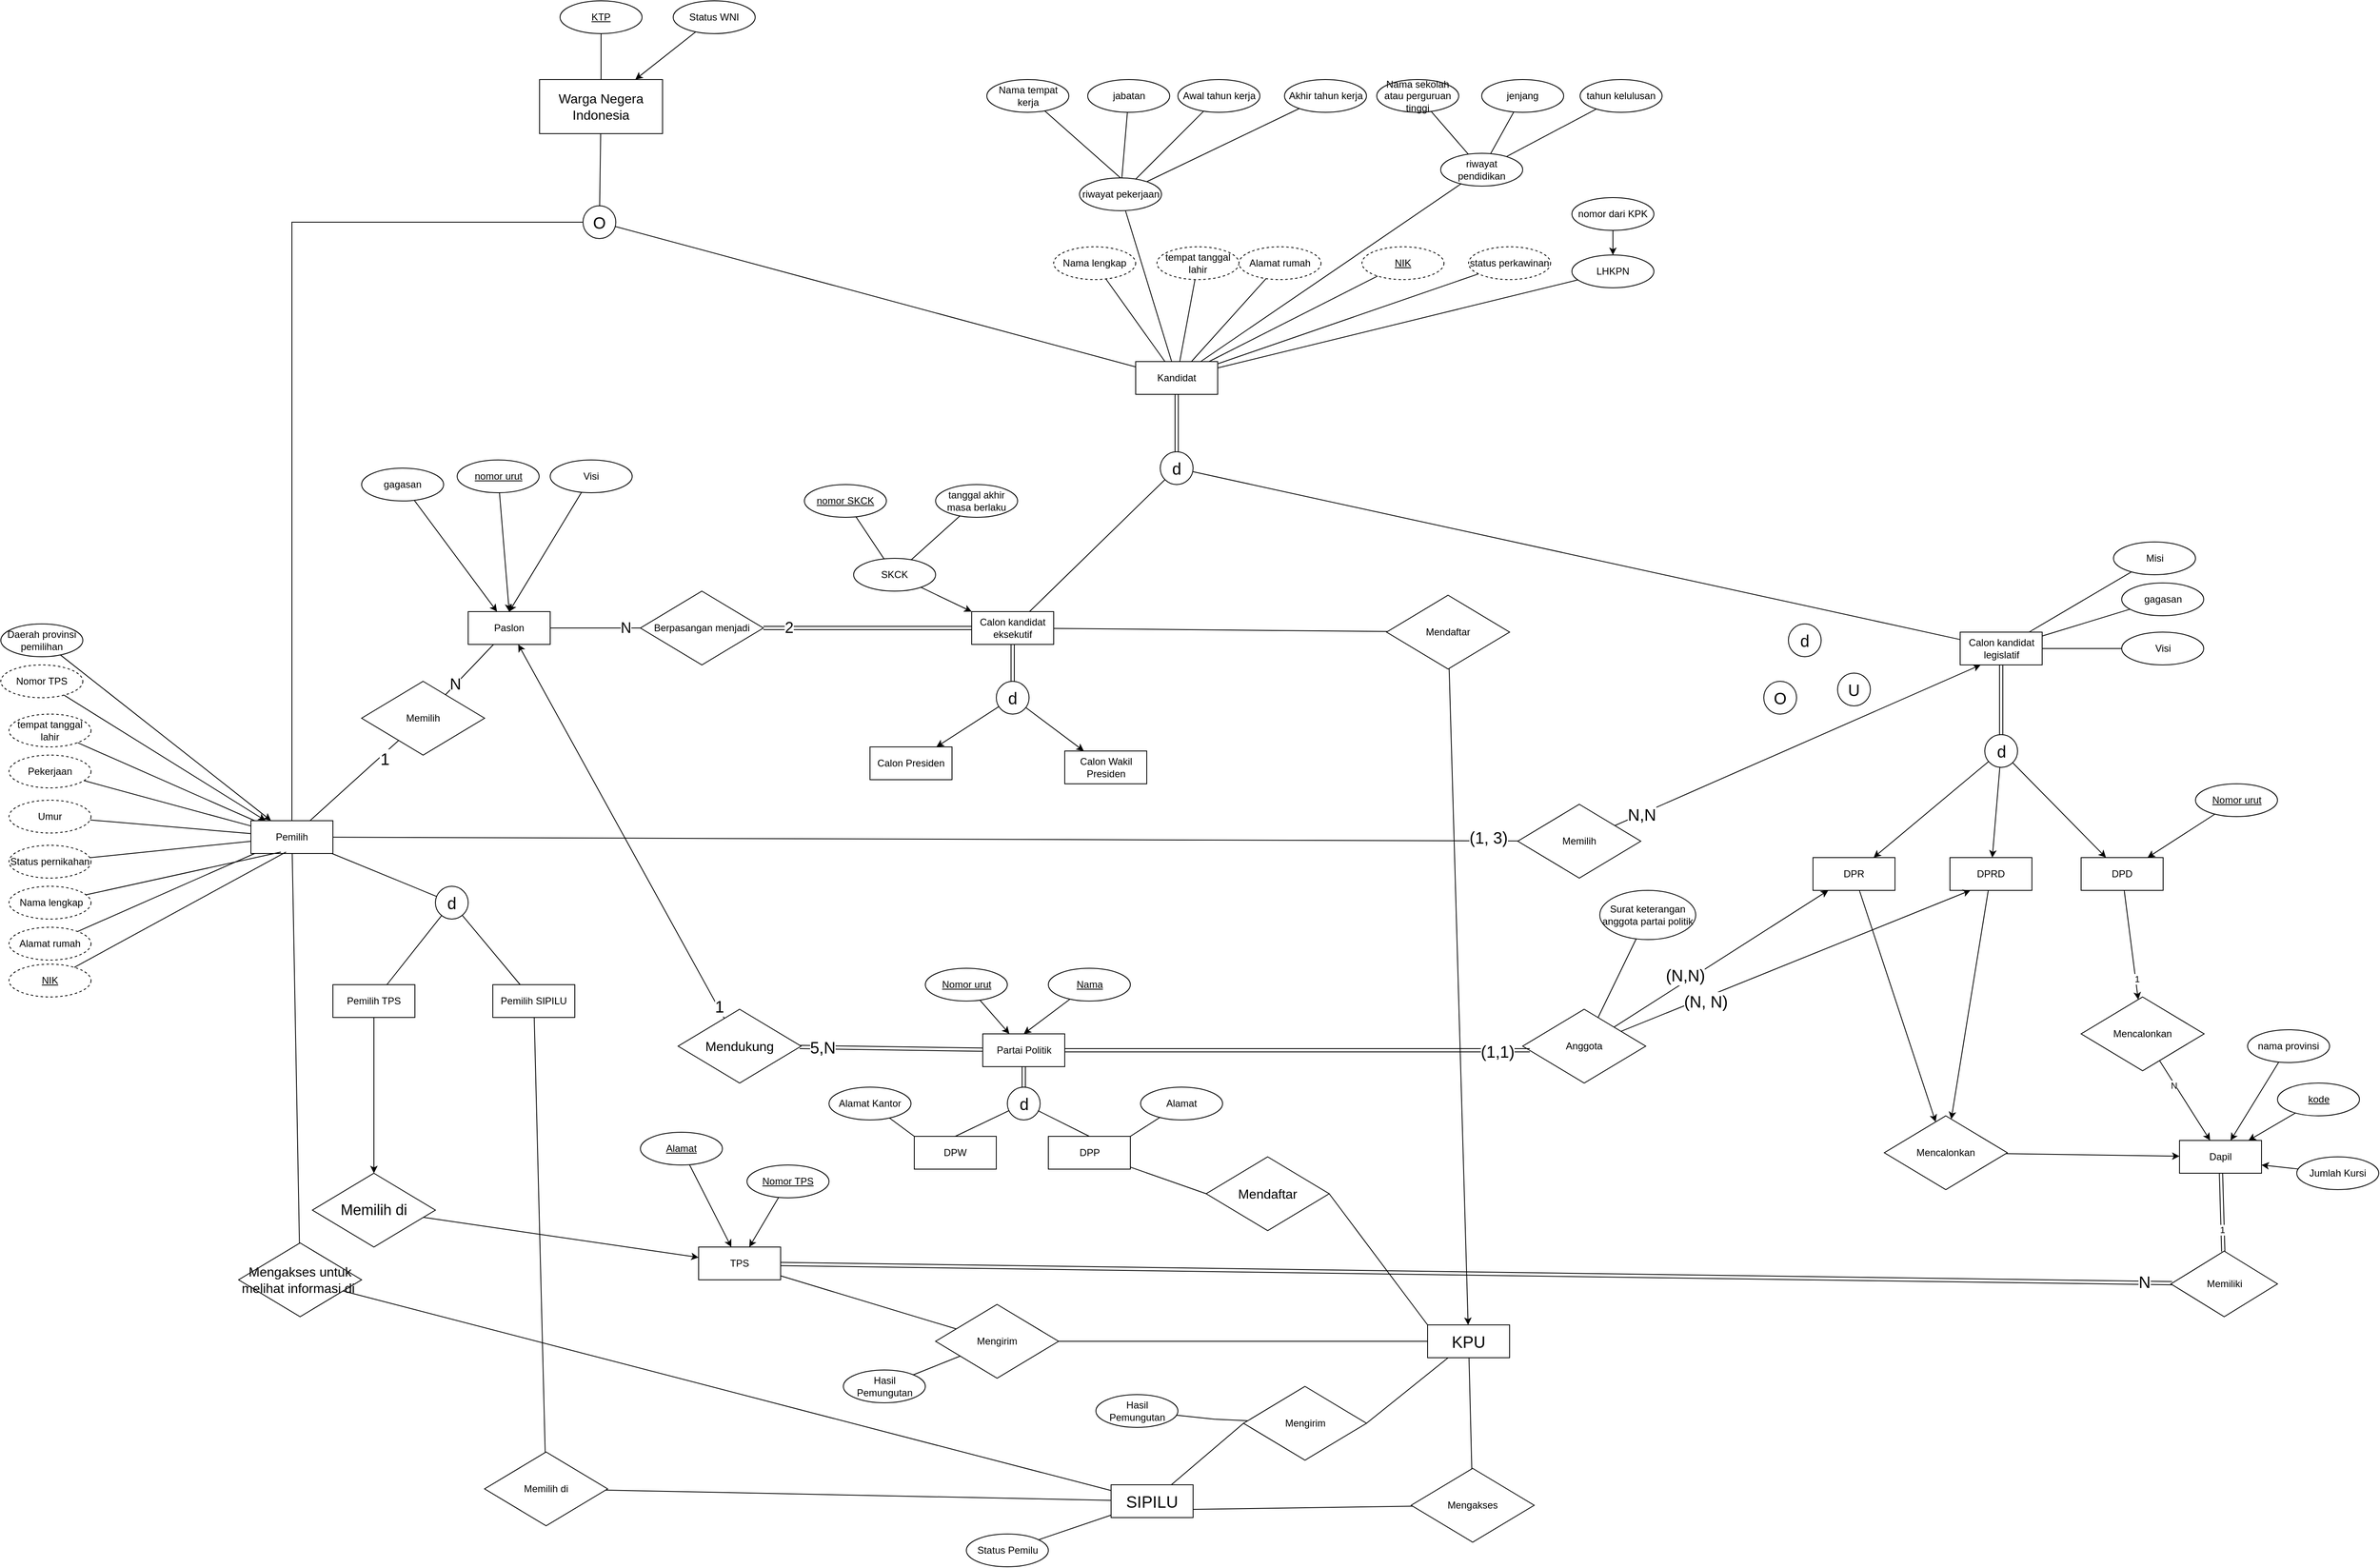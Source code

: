 <mxfile version="23.1.7" type="github">
  <diagram name="Page-1" id="nqy8MYTfZK-IS5IxkyHg">
    <mxGraphModel dx="2419" dy="1546" grid="1" gridSize="10" guides="1" tooltips="1" connect="1" arrows="1" fold="1" page="1" pageScale="1" pageWidth="827" pageHeight="1169" math="0" shadow="0">
      <root>
        <mxCell id="0" />
        <mxCell id="1" parent="0" />
        <mxCell id="InDd5PstnEUt9IAhVS5L-104" style="edgeStyle=none;rounded=0;orthogonalLoop=1;jettySize=auto;html=1;" parent="1" source="Rp_q8d3P8gBAkOt-X-FX-1" target="InDd5PstnEUt9IAhVS5L-103" edge="1">
          <mxGeometry relative="1" as="geometry" />
        </mxCell>
        <mxCell id="Rp_q8d3P8gBAkOt-X-FX-1" value="DPR" style="whiteSpace=wrap;html=1;align=center;" parent="1" vertex="1">
          <mxGeometry x="1140" y="285" width="100" height="40" as="geometry" />
        </mxCell>
        <mxCell id="InDd5PstnEUt9IAhVS5L-105" style="edgeStyle=none;rounded=0;orthogonalLoop=1;jettySize=auto;html=1;" parent="1" source="Rp_q8d3P8gBAkOt-X-FX-2" target="InDd5PstnEUt9IAhVS5L-103" edge="1">
          <mxGeometry relative="1" as="geometry" />
        </mxCell>
        <mxCell id="Rp_q8d3P8gBAkOt-X-FX-2" value="DPRD" style="whiteSpace=wrap;html=1;align=center;" parent="1" vertex="1">
          <mxGeometry x="1307" y="285" width="100" height="40" as="geometry" />
        </mxCell>
        <mxCell id="InDd5PstnEUt9IAhVS5L-102" style="edgeStyle=none;rounded=0;orthogonalLoop=1;jettySize=auto;html=1;" parent="1" source="Rp_q8d3P8gBAkOt-X-FX-3" target="InDd5PstnEUt9IAhVS5L-88" edge="1">
          <mxGeometry relative="1" as="geometry" />
        </mxCell>
        <mxCell id="InDd5PstnEUt9IAhVS5L-107" value="1" style="edgeLabel;html=1;align=center;verticalAlign=middle;resizable=0;points=[];" parent="InDd5PstnEUt9IAhVS5L-102" vertex="1" connectable="0">
          <mxGeometry x="0.626" y="1" relative="1" as="geometry">
            <mxPoint as="offset" />
          </mxGeometry>
        </mxCell>
        <mxCell id="Rp_q8d3P8gBAkOt-X-FX-3" value="DPD" style="whiteSpace=wrap;html=1;align=center;" parent="1" vertex="1">
          <mxGeometry x="1467" y="285" width="100" height="40" as="geometry" />
        </mxCell>
        <mxCell id="Rp_q8d3P8gBAkOt-X-FX-4" value="Calon Presiden" style="whiteSpace=wrap;html=1;align=center;" parent="1" vertex="1">
          <mxGeometry x="-10" y="150" width="100" height="40" as="geometry" />
        </mxCell>
        <mxCell id="Rp_q8d3P8gBAkOt-X-FX-5" value="Calon Wakil Presiden" style="whiteSpace=wrap;html=1;align=center;" parent="1" vertex="1">
          <mxGeometry x="227.5" y="155" width="100" height="40" as="geometry" />
        </mxCell>
        <mxCell id="InDd5PstnEUt9IAhVS5L-50" style="rounded=0;orthogonalLoop=1;jettySize=auto;html=1;shape=link;" parent="1" source="06MVGboHxHlyO1YCg4qo-1" target="InDd5PstnEUt9IAhVS5L-49" edge="1">
          <mxGeometry relative="1" as="geometry" />
        </mxCell>
        <mxCell id="InDd5PstnEUt9IAhVS5L-114" style="edgeStyle=none;rounded=0;orthogonalLoop=1;jettySize=auto;html=1;endArrow=none;endFill=0;" parent="1" source="06MVGboHxHlyO1YCg4qo-1" target="InDd5PstnEUt9IAhVS5L-112" edge="1">
          <mxGeometry relative="1" as="geometry" />
        </mxCell>
        <mxCell id="06MVGboHxHlyO1YCg4qo-1" value="Calon kandidat eksekutif" style="whiteSpace=wrap;html=1;align=center;" parent="1" vertex="1">
          <mxGeometry x="114" y="-15" width="100" height="40" as="geometry" />
        </mxCell>
        <mxCell id="InDd5PstnEUt9IAhVS5L-54" style="edgeStyle=orthogonalEdgeStyle;rounded=0;orthogonalLoop=1;jettySize=auto;html=1;shape=link;" parent="1" source="06MVGboHxHlyO1YCg4qo-2" target="InDd5PstnEUt9IAhVS5L-53" edge="1">
          <mxGeometry relative="1" as="geometry" />
        </mxCell>
        <mxCell id="06MVGboHxHlyO1YCg4qo-2" value="Calon kandidat legislatif" style="whiteSpace=wrap;html=1;align=center;" parent="1" vertex="1">
          <mxGeometry x="1319.5" y="10" width="100" height="40" as="geometry" />
        </mxCell>
        <mxCell id="1rXdToiTDQNisKuDXQ6l-51" value="" style="edgeStyle=none;rounded=0;orthogonalLoop=1;jettySize=auto;html=1;shape=link;" parent="1" source="06MVGboHxHlyO1YCg4qo-3" target="1rXdToiTDQNisKuDXQ6l-50" edge="1">
          <mxGeometry relative="1" as="geometry" />
        </mxCell>
        <mxCell id="1rXdToiTDQNisKuDXQ6l-52" value="1" style="edgeLabel;html=1;align=center;verticalAlign=middle;resizable=0;points=[];" parent="1rXdToiTDQNisKuDXQ6l-51" vertex="1" connectable="0">
          <mxGeometry x="0.433" y="-1" relative="1" as="geometry">
            <mxPoint as="offset" />
          </mxGeometry>
        </mxCell>
        <mxCell id="06MVGboHxHlyO1YCg4qo-3" value="Dapil" style="whiteSpace=wrap;html=1;align=center;" parent="1" vertex="1">
          <mxGeometry x="1587" y="630" width="100" height="40" as="geometry" />
        </mxCell>
        <mxCell id="BZsE2rcExIWB1ziRG2Nl-21" style="edgeStyle=none;rounded=0;orthogonalLoop=1;jettySize=auto;html=1;entryX=0;entryY=0.5;entryDx=0;entryDy=0;endArrow=none;endFill=0;" edge="1" parent="1" source="06MVGboHxHlyO1YCg4qo-22" target="BZsE2rcExIWB1ziRG2Nl-20">
          <mxGeometry relative="1" as="geometry" />
        </mxCell>
        <mxCell id="06MVGboHxHlyO1YCg4qo-22" value="DPP" style="whiteSpace=wrap;html=1;align=center;" parent="1" vertex="1">
          <mxGeometry x="207.5" y="625" width="100" height="40" as="geometry" />
        </mxCell>
        <mxCell id="InDd5PstnEUt9IAhVS5L-123" style="edgeStyle=none;rounded=0;orthogonalLoop=1;jettySize=auto;html=1;endArrow=none;endFill=0;" parent="1" source="06MVGboHxHlyO1YCg4qo-28" target="InDd5PstnEUt9IAhVS5L-122" edge="1">
          <mxGeometry relative="1" as="geometry" />
        </mxCell>
        <mxCell id="BZsE2rcExIWB1ziRG2Nl-17" style="edgeStyle=none;rounded=0;orthogonalLoop=1;jettySize=auto;html=1;entryX=1;entryY=0.5;entryDx=0;entryDy=0;endArrow=none;endFill=0;" edge="1" parent="1" source="06MVGboHxHlyO1YCg4qo-28" target="BZsE2rcExIWB1ziRG2Nl-9">
          <mxGeometry relative="1" as="geometry" />
        </mxCell>
        <mxCell id="06MVGboHxHlyO1YCg4qo-28" value="&lt;font style=&quot;font-size: 20px;&quot;&gt;KPU&lt;/font&gt;" style="whiteSpace=wrap;html=1;align=center;" parent="1" vertex="1">
          <mxGeometry x="670" y="855" width="100" height="40" as="geometry" />
        </mxCell>
        <mxCell id="InDd5PstnEUt9IAhVS5L-60" style="rounded=0;orthogonalLoop=1;jettySize=auto;html=1;entryX=0;entryY=0.5;entryDx=0;entryDy=0;endArrow=none;endFill=0;" parent="1" source="06MVGboHxHlyO1YCg4qo-79" target="InDd5PstnEUt9IAhVS5L-59" edge="1">
          <mxGeometry relative="1" as="geometry" />
        </mxCell>
        <mxCell id="InDd5PstnEUt9IAhVS5L-63" value="N" style="edgeLabel;html=1;align=center;verticalAlign=middle;resizable=0;points=[];fontSize=18;" parent="InDd5PstnEUt9IAhVS5L-60" vertex="1" connectable="0">
          <mxGeometry x="0.677" relative="1" as="geometry">
            <mxPoint as="offset" />
          </mxGeometry>
        </mxCell>
        <mxCell id="06MVGboHxHlyO1YCg4qo-79" value="Paslon" style="whiteSpace=wrap;html=1;align=center;" parent="1" vertex="1">
          <mxGeometry x="-500" y="-15" width="100" height="40" as="geometry" />
        </mxCell>
        <mxCell id="06MVGboHxHlyO1YCg4qo-88" style="rounded=0;orthogonalLoop=1;jettySize=auto;html=1;entryX=0.5;entryY=0;entryDx=0;entryDy=0;" parent="1" source="06MVGboHxHlyO1YCg4qo-81" target="06MVGboHxHlyO1YCg4qo-79" edge="1">
          <mxGeometry relative="1" as="geometry" />
        </mxCell>
        <mxCell id="06MVGboHxHlyO1YCg4qo-81" value="&lt;u&gt;nomor urut&lt;/u&gt;" style="ellipse;whiteSpace=wrap;html=1;align=center;" parent="1" vertex="1">
          <mxGeometry x="-513.5" y="-200" width="100" height="40" as="geometry" />
        </mxCell>
        <mxCell id="06MVGboHxHlyO1YCg4qo-87" style="rounded=0;orthogonalLoop=1;jettySize=auto;html=1;entryX=0.5;entryY=0;entryDx=0;entryDy=0;" parent="1" source="06MVGboHxHlyO1YCg4qo-82" target="06MVGboHxHlyO1YCg4qo-79" edge="1">
          <mxGeometry relative="1" as="geometry" />
        </mxCell>
        <mxCell id="06MVGboHxHlyO1YCg4qo-82" value="Visi" style="ellipse;whiteSpace=wrap;html=1;align=center;" parent="1" vertex="1">
          <mxGeometry x="-400" y="-200" width="100" height="40" as="geometry" />
        </mxCell>
        <mxCell id="06MVGboHxHlyO1YCg4qo-89" style="rounded=0;orthogonalLoop=1;jettySize=auto;html=1;" parent="1" source="06MVGboHxHlyO1YCg4qo-83" target="06MVGboHxHlyO1YCg4qo-79" edge="1">
          <mxGeometry relative="1" as="geometry" />
        </mxCell>
        <mxCell id="06MVGboHxHlyO1YCg4qo-83" value="gagasan" style="ellipse;whiteSpace=wrap;html=1;align=center;" parent="1" vertex="1">
          <mxGeometry x="-630" y="-190" width="100" height="40" as="geometry" />
        </mxCell>
        <mxCell id="1rXdToiTDQNisKuDXQ6l-38" style="edgeStyle=none;rounded=0;orthogonalLoop=1;jettySize=auto;html=1;endArrow=none;endFill=0;" parent="1" source="06MVGboHxHlyO1YCg4qo-91" target="InDd5PstnEUt9IAhVS5L-80" edge="1">
          <mxGeometry relative="1" as="geometry" />
        </mxCell>
        <mxCell id="06MVGboHxHlyO1YCg4qo-91" value="Surat keterangan anggota partai politik" style="ellipse;whiteSpace=wrap;html=1;align=center;" parent="1" vertex="1">
          <mxGeometry x="880" y="325" width="117" height="60" as="geometry" />
        </mxCell>
        <mxCell id="06MVGboHxHlyO1YCg4qo-98" style="rounded=0;orthogonalLoop=1;jettySize=auto;html=1;endArrow=none;endFill=0;" parent="1" source="06MVGboHxHlyO1YCg4qo-97" target="06MVGboHxHlyO1YCg4qo-2" edge="1">
          <mxGeometry relative="1" as="geometry" />
        </mxCell>
        <mxCell id="06MVGboHxHlyO1YCg4qo-97" value="Visi" style="ellipse;whiteSpace=wrap;html=1;align=center;" parent="1" vertex="1">
          <mxGeometry x="1516.5" y="10" width="100" height="40" as="geometry" />
        </mxCell>
        <mxCell id="06MVGboHxHlyO1YCg4qo-102" style="rounded=0;orthogonalLoop=1;jettySize=auto;html=1;endArrow=none;endFill=0;" parent="1" source="06MVGboHxHlyO1YCg4qo-99" target="06MVGboHxHlyO1YCg4qo-2" edge="1">
          <mxGeometry relative="1" as="geometry" />
        </mxCell>
        <mxCell id="06MVGboHxHlyO1YCg4qo-99" value="Misi" style="ellipse;whiteSpace=wrap;html=1;align=center;" parent="1" vertex="1">
          <mxGeometry x="1506.5" y="-100" width="100" height="40" as="geometry" />
        </mxCell>
        <mxCell id="06MVGboHxHlyO1YCg4qo-101" style="rounded=0;orthogonalLoop=1;jettySize=auto;html=1;endArrow=none;endFill=0;" parent="1" source="06MVGboHxHlyO1YCg4qo-100" target="06MVGboHxHlyO1YCg4qo-2" edge="1">
          <mxGeometry relative="1" as="geometry" />
        </mxCell>
        <mxCell id="06MVGboHxHlyO1YCg4qo-100" value="gagasan" style="ellipse;whiteSpace=wrap;html=1;align=center;" parent="1" vertex="1">
          <mxGeometry x="1516.5" y="-50" width="100" height="40" as="geometry" />
        </mxCell>
        <mxCell id="06MVGboHxHlyO1YCg4qo-106" style="rounded=0;orthogonalLoop=1;jettySize=auto;html=1;" parent="1" source="06MVGboHxHlyO1YCg4qo-103" target="06MVGboHxHlyO1YCg4qo-3" edge="1">
          <mxGeometry relative="1" as="geometry" />
        </mxCell>
        <mxCell id="06MVGboHxHlyO1YCg4qo-103" value="&lt;u&gt;kode&lt;/u&gt;" style="ellipse;whiteSpace=wrap;html=1;align=center;" parent="1" vertex="1">
          <mxGeometry x="1706.5" y="560" width="100" height="40" as="geometry" />
        </mxCell>
        <mxCell id="06MVGboHxHlyO1YCg4qo-107" style="rounded=0;orthogonalLoop=1;jettySize=auto;html=1;" parent="1" source="06MVGboHxHlyO1YCg4qo-105" target="06MVGboHxHlyO1YCg4qo-3" edge="1">
          <mxGeometry relative="1" as="geometry" />
        </mxCell>
        <mxCell id="06MVGboHxHlyO1YCg4qo-105" value="nama provinsi" style="ellipse;whiteSpace=wrap;html=1;align=center;" parent="1" vertex="1">
          <mxGeometry x="1670" y="495" width="100" height="40" as="geometry" />
        </mxCell>
        <mxCell id="06MVGboHxHlyO1YCg4qo-109" style="rounded=0;orthogonalLoop=1;jettySize=auto;html=1;" parent="1" source="06MVGboHxHlyO1YCg4qo-108" target="Rp_q8d3P8gBAkOt-X-FX-3" edge="1">
          <mxGeometry relative="1" as="geometry" />
        </mxCell>
        <mxCell id="06MVGboHxHlyO1YCg4qo-108" value="&lt;u&gt;Nomor urut&lt;/u&gt;" style="ellipse;whiteSpace=wrap;html=1;align=center;" parent="1" vertex="1">
          <mxGeometry x="1606.5" y="195" width="100" height="40" as="geometry" />
        </mxCell>
        <mxCell id="InDd5PstnEUt9IAhVS5L-126" style="edgeStyle=none;rounded=0;orthogonalLoop=1;jettySize=auto;html=1;endArrow=none;endFill=0;" parent="1" source="06MVGboHxHlyO1YCg4qo-110" target="InDd5PstnEUt9IAhVS5L-121" edge="1">
          <mxGeometry relative="1" as="geometry" />
        </mxCell>
        <mxCell id="InDd5PstnEUt9IAhVS5L-135" style="edgeStyle=none;rounded=0;orthogonalLoop=1;jettySize=auto;html=1;endArrow=none;endFill=0;" parent="1" source="06MVGboHxHlyO1YCg4qo-110" target="InDd5PstnEUt9IAhVS5L-134" edge="1">
          <mxGeometry relative="1" as="geometry" />
        </mxCell>
        <mxCell id="InDd5PstnEUt9IAhVS5L-138" value="!" style="edgeLabel;html=1;align=center;verticalAlign=middle;resizable=0;points=[];" parent="InDd5PstnEUt9IAhVS5L-135" vertex="1" connectable="0">
          <mxGeometry x="0.61" y="3" relative="1" as="geometry">
            <mxPoint x="1" as="offset" />
          </mxGeometry>
        </mxCell>
        <mxCell id="1rXdToiTDQNisKuDXQ6l-11" value="1" style="edgeLabel;html=1;align=center;verticalAlign=middle;resizable=0;points=[];fontSize=20;" parent="InDd5PstnEUt9IAhVS5L-135" vertex="1" connectable="0">
          <mxGeometry x="0.694" y="-3" relative="1" as="geometry">
            <mxPoint x="-3" y="4" as="offset" />
          </mxGeometry>
        </mxCell>
        <mxCell id="InDd5PstnEUt9IAhVS5L-140" style="edgeStyle=none;rounded=0;orthogonalLoop=1;jettySize=auto;html=1;endArrow=none;endFill=0;" parent="1" source="06MVGboHxHlyO1YCg4qo-110" target="InDd5PstnEUt9IAhVS5L-139" edge="1">
          <mxGeometry relative="1" as="geometry" />
        </mxCell>
        <mxCell id="1rXdToiTDQNisKuDXQ6l-46" value="(1, 3)" style="edgeLabel;html=1;align=center;verticalAlign=middle;resizable=0;points=[];fontSize=20;" parent="InDd5PstnEUt9IAhVS5L-140" vertex="1" connectable="0">
          <mxGeometry x="0.949" y="-4" relative="1" as="geometry">
            <mxPoint y="-9" as="offset" />
          </mxGeometry>
        </mxCell>
        <mxCell id="1rXdToiTDQNisKuDXQ6l-61" style="edgeStyle=none;rounded=0;orthogonalLoop=1;jettySize=auto;html=1;endArrow=none;endFill=0;" parent="1" source="06MVGboHxHlyO1YCg4qo-110" target="1rXdToiTDQNisKuDXQ6l-60" edge="1">
          <mxGeometry relative="1" as="geometry" />
        </mxCell>
        <mxCell id="06MVGboHxHlyO1YCg4qo-110" value="Pemilih" style="whiteSpace=wrap;html=1;align=center;" parent="1" vertex="1">
          <mxGeometry x="-765" y="240" width="100" height="40" as="geometry" />
        </mxCell>
        <mxCell id="06MVGboHxHlyO1YCg4qo-122" style="rounded=0;orthogonalLoop=1;jettySize=auto;html=1;endArrow=none;endFill=0;" parent="1" source="06MVGboHxHlyO1YCg4qo-115" target="06MVGboHxHlyO1YCg4qo-110" edge="1">
          <mxGeometry relative="1" as="geometry" />
        </mxCell>
        <mxCell id="06MVGboHxHlyO1YCg4qo-115" value="Umur" style="ellipse;whiteSpace=wrap;html=1;align=center;dashed=1;" parent="1" vertex="1">
          <mxGeometry x="-1060" y="215" width="100" height="40" as="geometry" />
        </mxCell>
        <mxCell id="06MVGboHxHlyO1YCg4qo-123" style="rounded=0;orthogonalLoop=1;jettySize=auto;html=1;endArrow=none;endFill=0;" parent="1" source="06MVGboHxHlyO1YCg4qo-119" target="06MVGboHxHlyO1YCg4qo-110" edge="1">
          <mxGeometry relative="1" as="geometry" />
        </mxCell>
        <mxCell id="06MVGboHxHlyO1YCg4qo-119" value="Status pernikahan" style="ellipse;whiteSpace=wrap;html=1;align=center;dashed=1;" parent="1" vertex="1">
          <mxGeometry x="-1060" y="270" width="100" height="40" as="geometry" />
        </mxCell>
        <mxCell id="06MVGboHxHlyO1YCg4qo-124" value="&amp;nbsp;Nama lengkap" style="ellipse;whiteSpace=wrap;html=1;align=center;dashed=1;" parent="1" vertex="1">
          <mxGeometry x="-1060" y="320" width="100" height="40" as="geometry" />
        </mxCell>
        <mxCell id="InDd5PstnEUt9IAhVS5L-70" style="edgeStyle=none;rounded=0;orthogonalLoop=1;jettySize=auto;html=1;endArrow=none;endFill=0;" parent="1" source="06MVGboHxHlyO1YCg4qo-126" target="06MVGboHxHlyO1YCg4qo-110" edge="1">
          <mxGeometry relative="1" as="geometry" />
        </mxCell>
        <mxCell id="06MVGboHxHlyO1YCg4qo-126" value="Alamat rumah" style="ellipse;whiteSpace=wrap;html=1;align=center;dashed=1;" parent="1" vertex="1">
          <mxGeometry x="-1060" y="370" width="100" height="40" as="geometry" />
        </mxCell>
        <mxCell id="06MVGboHxHlyO1YCg4qo-127" value="&lt;u&gt;NIK&lt;/u&gt;" style="ellipse;whiteSpace=wrap;html=1;align=center;strokeColor=default;dashed=1;" parent="1" vertex="1">
          <mxGeometry x="-1060" y="415" width="100" height="40" as="geometry" />
        </mxCell>
        <mxCell id="InDd5PstnEUt9IAhVS5L-69" style="edgeStyle=none;rounded=0;orthogonalLoop=1;jettySize=auto;html=1;endArrow=none;endFill=0;" parent="1" source="06MVGboHxHlyO1YCg4qo-133" target="06MVGboHxHlyO1YCg4qo-110" edge="1">
          <mxGeometry relative="1" as="geometry" />
        </mxCell>
        <mxCell id="06MVGboHxHlyO1YCg4qo-133" value="tempat tanggal lahir" style="ellipse;whiteSpace=wrap;html=1;align=center;dashed=1;" parent="1" vertex="1">
          <mxGeometry x="-1060" y="110" width="100" height="40" as="geometry" />
        </mxCell>
        <mxCell id="InDd5PstnEUt9IAhVS5L-67" style="edgeStyle=none;rounded=0;orthogonalLoop=1;jettySize=auto;html=1;endArrow=none;endFill=0;" parent="1" source="06MVGboHxHlyO1YCg4qo-134" target="06MVGboHxHlyO1YCg4qo-110" edge="1">
          <mxGeometry relative="1" as="geometry" />
        </mxCell>
        <mxCell id="06MVGboHxHlyO1YCg4qo-134" value="Pekerjaan" style="ellipse;whiteSpace=wrap;html=1;align=center;dashed=1;" parent="1" vertex="1">
          <mxGeometry x="-1060" y="160" width="100" height="40" as="geometry" />
        </mxCell>
        <mxCell id="InDd5PstnEUt9IAhVS5L-132" style="edgeStyle=none;rounded=0;orthogonalLoop=1;jettySize=auto;html=1;endArrow=none;endFill=0;" parent="1" source="06MVGboHxHlyO1YCg4qo-135" target="InDd5PstnEUt9IAhVS5L-131" edge="1">
          <mxGeometry relative="1" as="geometry" />
        </mxCell>
        <mxCell id="06MVGboHxHlyO1YCg4qo-135" value="TPS" style="whiteSpace=wrap;html=1;align=center;" parent="1" vertex="1">
          <mxGeometry x="-219" y="760" width="100" height="40" as="geometry" />
        </mxCell>
        <mxCell id="InDd5PstnEUt9IAhVS5L-74" style="edgeStyle=none;rounded=0;orthogonalLoop=1;jettySize=auto;html=1;" parent="1" source="06MVGboHxHlyO1YCg4qo-136" target="06MVGboHxHlyO1YCg4qo-135" edge="1">
          <mxGeometry relative="1" as="geometry" />
        </mxCell>
        <mxCell id="06MVGboHxHlyO1YCg4qo-136" value="Nomor TPS" style="ellipse;whiteSpace=wrap;html=1;align=center;fontStyle=4" parent="1" vertex="1">
          <mxGeometry x="-160" y="660" width="100" height="40" as="geometry" />
        </mxCell>
        <mxCell id="InDd5PstnEUt9IAhVS5L-73" style="edgeStyle=none;rounded=0;orthogonalLoop=1;jettySize=auto;html=1;" parent="1" source="06MVGboHxHlyO1YCg4qo-137" target="06MVGboHxHlyO1YCg4qo-135" edge="1">
          <mxGeometry relative="1" as="geometry" />
        </mxCell>
        <mxCell id="06MVGboHxHlyO1YCg4qo-137" value="Alamat" style="ellipse;whiteSpace=wrap;html=1;align=center;fontStyle=4" parent="1" vertex="1">
          <mxGeometry x="-290" y="620" width="100" height="40" as="geometry" />
        </mxCell>
        <mxCell id="InDd5PstnEUt9IAhVS5L-10" value="&lt;font style=&quot;font-size: 20px;&quot;&gt;d&lt;/font&gt;" style="ellipse;whiteSpace=wrap;html=1;aspect=fixed;" parent="1" vertex="1">
          <mxGeometry x="1110" width="40" height="40" as="geometry" />
        </mxCell>
        <mxCell id="InDd5PstnEUt9IAhVS5L-11" value="&lt;font style=&quot;font-size: 20px;&quot;&gt;U&lt;/font&gt;" style="ellipse;whiteSpace=wrap;html=1;aspect=fixed;" parent="1" vertex="1">
          <mxGeometry x="1170" y="60" width="40" height="40" as="geometry" />
        </mxCell>
        <mxCell id="InDd5PstnEUt9IAhVS5L-13" value="&lt;font style=&quot;font-size: 20px;&quot;&gt;O&lt;/font&gt;" style="ellipse;whiteSpace=wrap;html=1;aspect=fixed;" parent="1" vertex="1">
          <mxGeometry x="1080" y="70" width="40" height="40" as="geometry" />
        </mxCell>
        <mxCell id="1rXdToiTDQNisKuDXQ6l-7" style="edgeStyle=none;rounded=0;orthogonalLoop=1;jettySize=auto;html=1;shape=link;" parent="1" source="06MVGboHxHlyO1YCg4qo-29" target="1rXdToiTDQNisKuDXQ6l-6" edge="1">
          <mxGeometry relative="1" as="geometry" />
        </mxCell>
        <mxCell id="06MVGboHxHlyO1YCg4qo-29" value="Kandidat" style="whiteSpace=wrap;html=1;align=center;" parent="1" vertex="1">
          <mxGeometry x="314" y="-320" width="100" height="40" as="geometry" />
        </mxCell>
        <mxCell id="06MVGboHxHlyO1YCg4qo-30" value="Nama lengkap" style="ellipse;whiteSpace=wrap;html=1;align=center;dashed=1;" parent="1" vertex="1">
          <mxGeometry x="214" y="-460" width="100" height="40" as="geometry" />
        </mxCell>
        <mxCell id="06MVGboHxHlyO1YCg4qo-31" value="tempat tanggal lahir" style="ellipse;whiteSpace=wrap;html=1;align=center;dashed=1;" parent="1" vertex="1">
          <mxGeometry x="340" y="-460" width="100" height="40" as="geometry" />
        </mxCell>
        <mxCell id="06MVGboHxHlyO1YCg4qo-32" value="Alamat rumah" style="ellipse;whiteSpace=wrap;html=1;align=center;dashed=1;" parent="1" vertex="1">
          <mxGeometry x="440" y="-460" width="100" height="40" as="geometry" />
        </mxCell>
        <mxCell id="06MVGboHxHlyO1YCg4qo-33" value="&lt;u&gt;NIK&lt;/u&gt;" style="ellipse;whiteSpace=wrap;html=1;align=center;dashed=1;" parent="1" vertex="1">
          <mxGeometry x="590" y="-460" width="100" height="40" as="geometry" />
        </mxCell>
        <mxCell id="06MVGboHxHlyO1YCg4qo-35" value="status perkawinan" style="ellipse;whiteSpace=wrap;html=1;align=center;dashed=1;" parent="1" vertex="1">
          <mxGeometry x="720" y="-460" width="100" height="40" as="geometry" />
        </mxCell>
        <mxCell id="06MVGboHxHlyO1YCg4qo-66" value="" style="group" parent="1" vertex="1" connectable="0">
          <mxGeometry x="846" y="-520" width="100" height="110" as="geometry" />
        </mxCell>
        <mxCell id="06MVGboHxHlyO1YCg4qo-38" value="LHKPN" style="ellipse;whiteSpace=wrap;html=1;align=center;" parent="06MVGboHxHlyO1YCg4qo-66" vertex="1">
          <mxGeometry y="70" width="100" height="40" as="geometry" />
        </mxCell>
        <mxCell id="06MVGboHxHlyO1YCg4qo-63" value="nomor dari KPK" style="ellipse;whiteSpace=wrap;html=1;align=center;" parent="06MVGboHxHlyO1YCg4qo-66" vertex="1">
          <mxGeometry width="100" height="40" as="geometry" />
        </mxCell>
        <mxCell id="06MVGboHxHlyO1YCg4qo-65" style="edgeStyle=orthogonalEdgeStyle;rounded=0;orthogonalLoop=1;jettySize=auto;html=1;" parent="06MVGboHxHlyO1YCg4qo-66" source="06MVGboHxHlyO1YCg4qo-63" target="06MVGboHxHlyO1YCg4qo-38" edge="1">
          <mxGeometry relative="1" as="geometry" />
        </mxCell>
        <mxCell id="InDd5PstnEUt9IAhVS5L-1" style="rounded=0;orthogonalLoop=1;jettySize=auto;html=1;startArrow=none;startFill=0;endArrow=none;endFill=0;" parent="1" source="06MVGboHxHlyO1YCg4qo-30" target="06MVGboHxHlyO1YCg4qo-29" edge="1">
          <mxGeometry relative="1" as="geometry" />
        </mxCell>
        <mxCell id="InDd5PstnEUt9IAhVS5L-2" style="rounded=0;orthogonalLoop=1;jettySize=auto;html=1;endArrow=none;endFill=0;" parent="1" source="06MVGboHxHlyO1YCg4qo-31" target="06MVGboHxHlyO1YCg4qo-29" edge="1">
          <mxGeometry relative="1" as="geometry" />
        </mxCell>
        <mxCell id="InDd5PstnEUt9IAhVS5L-3" style="rounded=0;orthogonalLoop=1;jettySize=auto;html=1;endArrow=none;endFill=0;" parent="1" source="06MVGboHxHlyO1YCg4qo-32" target="06MVGboHxHlyO1YCg4qo-29" edge="1">
          <mxGeometry relative="1" as="geometry" />
        </mxCell>
        <mxCell id="InDd5PstnEUt9IAhVS5L-4" style="rounded=0;orthogonalLoop=1;jettySize=auto;html=1;endArrow=none;endFill=0;" parent="1" source="06MVGboHxHlyO1YCg4qo-33" target="06MVGboHxHlyO1YCg4qo-29" edge="1">
          <mxGeometry relative="1" as="geometry" />
        </mxCell>
        <mxCell id="InDd5PstnEUt9IAhVS5L-6" style="rounded=0;orthogonalLoop=1;jettySize=auto;html=1;endArrow=none;endFill=0;" parent="1" source="06MVGboHxHlyO1YCg4qo-35" target="06MVGboHxHlyO1YCg4qo-29" edge="1">
          <mxGeometry relative="1" as="geometry" />
        </mxCell>
        <mxCell id="InDd5PstnEUt9IAhVS5L-7" style="rounded=0;orthogonalLoop=1;jettySize=auto;html=1;endArrow=none;endFill=0;" parent="1" source="06MVGboHxHlyO1YCg4qo-36" target="06MVGboHxHlyO1YCg4qo-29" edge="1">
          <mxGeometry relative="1" as="geometry" />
        </mxCell>
        <mxCell id="InDd5PstnEUt9IAhVS5L-8" style="rounded=0;orthogonalLoop=1;jettySize=auto;html=1;endArrow=none;endFill=0;" parent="1" source="06MVGboHxHlyO1YCg4qo-37" target="06MVGboHxHlyO1YCg4qo-29" edge="1">
          <mxGeometry relative="1" as="geometry" />
        </mxCell>
        <mxCell id="InDd5PstnEUt9IAhVS5L-31" style="rounded=0;orthogonalLoop=1;jettySize=auto;html=1;endArrow=none;endFill=0;" parent="1" source="06MVGboHxHlyO1YCg4qo-38" target="06MVGboHxHlyO1YCg4qo-29" edge="1">
          <mxGeometry relative="1" as="geometry">
            <mxPoint x="950" y="-400" as="targetPoint" />
          </mxGeometry>
        </mxCell>
        <mxCell id="BZsE2rcExIWB1ziRG2Nl-3" style="rounded=0;orthogonalLoop=1;jettySize=auto;html=1;entryX=0;entryY=0;entryDx=0;entryDy=0;" edge="1" parent="1" source="06MVGboHxHlyO1YCg4qo-68" target="06MVGboHxHlyO1YCg4qo-1">
          <mxGeometry relative="1" as="geometry" />
        </mxCell>
        <mxCell id="06MVGboHxHlyO1YCg4qo-68" value="SKCK" style="ellipse;whiteSpace=wrap;html=1;align=center;" parent="1" vertex="1">
          <mxGeometry x="-30" y="-80" width="100" height="40" as="geometry" />
        </mxCell>
        <mxCell id="06MVGboHxHlyO1YCg4qo-70" value="tanggal akhir masa berlaku" style="ellipse;whiteSpace=wrap;html=1;align=center;" parent="1" vertex="1">
          <mxGeometry x="70" y="-170" width="100" height="40" as="geometry" />
        </mxCell>
        <mxCell id="06MVGboHxHlyO1YCg4qo-69" value="&lt;u&gt;nomor SKCK&lt;/u&gt;" style="ellipse;whiteSpace=wrap;html=1;align=center;" parent="1" vertex="1">
          <mxGeometry x="-90" y="-170" width="100" height="40" as="geometry" />
        </mxCell>
        <mxCell id="06MVGboHxHlyO1YCg4qo-72" style="rounded=0;orthogonalLoop=1;jettySize=auto;html=1;endArrow=none;endFill=0;" parent="1" source="06MVGboHxHlyO1YCg4qo-70" target="06MVGboHxHlyO1YCg4qo-68" edge="1">
          <mxGeometry relative="1" as="geometry" />
        </mxCell>
        <mxCell id="06MVGboHxHlyO1YCg4qo-71" style="rounded=0;orthogonalLoop=1;jettySize=auto;html=1;endArrow=none;endFill=0;" parent="1" source="06MVGboHxHlyO1YCg4qo-69" target="06MVGboHxHlyO1YCg4qo-68" edge="1">
          <mxGeometry relative="1" as="geometry" />
        </mxCell>
        <mxCell id="06MVGboHxHlyO1YCg4qo-37" value="riwayat pendidikan" style="ellipse;whiteSpace=wrap;html=1;align=center;" parent="1" vertex="1">
          <mxGeometry x="686" y="-574" width="100" height="40" as="geometry" />
        </mxCell>
        <mxCell id="06MVGboHxHlyO1YCg4qo-58" style="rounded=0;orthogonalLoop=1;jettySize=auto;html=1;endArrow=none;endFill=0;" parent="1" source="06MVGboHxHlyO1YCg4qo-55" target="06MVGboHxHlyO1YCg4qo-37" edge="1">
          <mxGeometry relative="1" as="geometry" />
        </mxCell>
        <mxCell id="06MVGboHxHlyO1YCg4qo-55" value="Nama sekolah atau perguruan tinggi" style="ellipse;whiteSpace=wrap;html=1;align=center;" parent="1" vertex="1">
          <mxGeometry x="608" y="-664" width="100" height="40" as="geometry" />
        </mxCell>
        <mxCell id="06MVGboHxHlyO1YCg4qo-59" style="rounded=0;orthogonalLoop=1;jettySize=auto;html=1;endArrow=none;endFill=0;" parent="1" source="06MVGboHxHlyO1YCg4qo-56" target="06MVGboHxHlyO1YCg4qo-37" edge="1">
          <mxGeometry relative="1" as="geometry" />
        </mxCell>
        <mxCell id="06MVGboHxHlyO1YCg4qo-56" value="jenjang" style="ellipse;whiteSpace=wrap;html=1;align=center;" parent="1" vertex="1">
          <mxGeometry x="736" y="-664" width="100" height="40" as="geometry" />
        </mxCell>
        <mxCell id="06MVGboHxHlyO1YCg4qo-60" style="rounded=0;orthogonalLoop=1;jettySize=auto;html=1;endArrow=none;endFill=0;" parent="1" source="06MVGboHxHlyO1YCg4qo-57" target="06MVGboHxHlyO1YCg4qo-37" edge="1">
          <mxGeometry relative="1" as="geometry" />
        </mxCell>
        <mxCell id="06MVGboHxHlyO1YCg4qo-57" value="tahun kelulusan" style="ellipse;whiteSpace=wrap;html=1;align=center;" parent="1" vertex="1">
          <mxGeometry x="856" y="-664" width="100" height="40" as="geometry" />
        </mxCell>
        <mxCell id="06MVGboHxHlyO1YCg4qo-36" value="riwayat pekerjaan" style="ellipse;whiteSpace=wrap;html=1;align=center;" parent="1" vertex="1">
          <mxGeometry x="245.5" y="-544" width="100" height="40" as="geometry" />
        </mxCell>
        <mxCell id="06MVGboHxHlyO1YCg4qo-43" style="rounded=0;orthogonalLoop=1;jettySize=auto;html=1;entryX=0.5;entryY=0;entryDx=0;entryDy=0;endArrow=none;endFill=0;" parent="1" source="06MVGboHxHlyO1YCg4qo-39" target="06MVGboHxHlyO1YCg4qo-36" edge="1">
          <mxGeometry relative="1" as="geometry" />
        </mxCell>
        <mxCell id="06MVGboHxHlyO1YCg4qo-39" value="Nama tempat kerja" style="ellipse;whiteSpace=wrap;html=1;align=center;" parent="1" vertex="1">
          <mxGeometry x="132.5" y="-664" width="100" height="40" as="geometry" />
        </mxCell>
        <mxCell id="06MVGboHxHlyO1YCg4qo-51" style="rounded=0;orthogonalLoop=1;jettySize=auto;html=1;endArrow=none;endFill=0;" parent="1" source="06MVGboHxHlyO1YCg4qo-40" target="06MVGboHxHlyO1YCg4qo-36" edge="1">
          <mxGeometry relative="1" as="geometry" />
        </mxCell>
        <mxCell id="06MVGboHxHlyO1YCg4qo-40" value="jabatan" style="ellipse;whiteSpace=wrap;html=1;align=center;" parent="1" vertex="1">
          <mxGeometry x="255.5" y="-664" width="100" height="40" as="geometry" />
        </mxCell>
        <mxCell id="06MVGboHxHlyO1YCg4qo-46" style="rounded=0;orthogonalLoop=1;jettySize=auto;html=1;endArrow=none;endFill=0;" parent="1" source="06MVGboHxHlyO1YCg4qo-41" target="06MVGboHxHlyO1YCg4qo-36" edge="1">
          <mxGeometry relative="1" as="geometry" />
        </mxCell>
        <mxCell id="06MVGboHxHlyO1YCg4qo-41" value="Awal tahun kerja" style="ellipse;whiteSpace=wrap;html=1;align=center;" parent="1" vertex="1">
          <mxGeometry x="365.5" y="-664" width="100" height="40" as="geometry" />
        </mxCell>
        <mxCell id="06MVGboHxHlyO1YCg4qo-49" style="rounded=0;orthogonalLoop=1;jettySize=auto;html=1;endArrow=none;endFill=0;" parent="1" source="06MVGboHxHlyO1YCg4qo-42" target="06MVGboHxHlyO1YCg4qo-36" edge="1">
          <mxGeometry relative="1" as="geometry" />
        </mxCell>
        <mxCell id="06MVGboHxHlyO1YCg4qo-42" value="Akhir tahun kerja" style="ellipse;whiteSpace=wrap;html=1;align=center;" parent="1" vertex="1">
          <mxGeometry x="495.5" y="-664" width="100" height="40" as="geometry" />
        </mxCell>
        <mxCell id="InDd5PstnEUt9IAhVS5L-51" style="rounded=0;orthogonalLoop=1;jettySize=auto;html=1;" parent="1" source="InDd5PstnEUt9IAhVS5L-49" target="Rp_q8d3P8gBAkOt-X-FX-5" edge="1">
          <mxGeometry relative="1" as="geometry" />
        </mxCell>
        <mxCell id="InDd5PstnEUt9IAhVS5L-52" style="rounded=0;orthogonalLoop=1;jettySize=auto;html=1;" parent="1" source="InDd5PstnEUt9IAhVS5L-49" target="Rp_q8d3P8gBAkOt-X-FX-4" edge="1">
          <mxGeometry relative="1" as="geometry" />
        </mxCell>
        <mxCell id="InDd5PstnEUt9IAhVS5L-49" value="&lt;font style=&quot;font-size: 20px;&quot;&gt;d&lt;/font&gt;" style="ellipse;whiteSpace=wrap;html=1;aspect=fixed;" parent="1" vertex="1">
          <mxGeometry x="144" y="70" width="40" height="40" as="geometry" />
        </mxCell>
        <mxCell id="InDd5PstnEUt9IAhVS5L-55" style="rounded=0;orthogonalLoop=1;jettySize=auto;html=1;" parent="1" source="InDd5PstnEUt9IAhVS5L-53" target="Rp_q8d3P8gBAkOt-X-FX-1" edge="1">
          <mxGeometry relative="1" as="geometry" />
        </mxCell>
        <mxCell id="InDd5PstnEUt9IAhVS5L-56" style="rounded=0;orthogonalLoop=1;jettySize=auto;html=1;" parent="1" source="InDd5PstnEUt9IAhVS5L-53" target="Rp_q8d3P8gBAkOt-X-FX-2" edge="1">
          <mxGeometry relative="1" as="geometry" />
        </mxCell>
        <mxCell id="InDd5PstnEUt9IAhVS5L-57" style="rounded=0;orthogonalLoop=1;jettySize=auto;html=1;" parent="1" source="InDd5PstnEUt9IAhVS5L-53" target="Rp_q8d3P8gBAkOt-X-FX-3" edge="1">
          <mxGeometry relative="1" as="geometry" />
        </mxCell>
        <mxCell id="InDd5PstnEUt9IAhVS5L-53" value="&lt;font style=&quot;font-size: 20px;&quot;&gt;d&lt;/font&gt;" style="ellipse;whiteSpace=wrap;html=1;aspect=fixed;" parent="1" vertex="1">
          <mxGeometry x="1349.5" y="135" width="40" height="40" as="geometry" />
        </mxCell>
        <mxCell id="06MVGboHxHlyO1YCg4qo-7" value="&lt;u&gt;Nama&lt;/u&gt;" style="ellipse;whiteSpace=wrap;html=1;align=center;" parent="1" vertex="1">
          <mxGeometry x="207.5" y="420" width="100" height="40" as="geometry" />
        </mxCell>
        <mxCell id="06MVGboHxHlyO1YCg4qo-6" value="&lt;u&gt;Nomor urut&lt;/u&gt;" style="ellipse;whiteSpace=wrap;html=1;align=center;" parent="1" vertex="1">
          <mxGeometry x="57.5" y="420" width="100" height="40" as="geometry" />
        </mxCell>
        <mxCell id="InDd5PstnEUt9IAhVS5L-76" style="edgeStyle=none;rounded=0;orthogonalLoop=1;jettySize=auto;html=1;endArrow=none;endFill=0;shape=link;" parent="1" source="06MVGboHxHlyO1YCg4qo-4" target="InDd5PstnEUt9IAhVS5L-75" edge="1">
          <mxGeometry relative="1" as="geometry" />
        </mxCell>
        <mxCell id="InDd5PstnEUt9IAhVS5L-79" value="5,N" style="edgeLabel;html=1;align=center;verticalAlign=middle;resizable=0;points=[];fontSize=20;" parent="InDd5PstnEUt9IAhVS5L-76" vertex="1" connectable="0">
          <mxGeometry x="0.757" y="4" relative="1" as="geometry">
            <mxPoint y="-5" as="offset" />
          </mxGeometry>
        </mxCell>
        <mxCell id="BZsE2rcExIWB1ziRG2Nl-24" style="edgeStyle=none;rounded=0;orthogonalLoop=1;jettySize=auto;html=1;shape=link;" edge="1" parent="1" source="06MVGboHxHlyO1YCg4qo-4" target="BZsE2rcExIWB1ziRG2Nl-23">
          <mxGeometry relative="1" as="geometry" />
        </mxCell>
        <mxCell id="06MVGboHxHlyO1YCg4qo-4" value="Partai Politik" style="whiteSpace=wrap;html=1;align=center;" parent="1" vertex="1">
          <mxGeometry x="127.5" y="500" width="100" height="40" as="geometry" />
        </mxCell>
        <mxCell id="06MVGboHxHlyO1YCg4qo-8" style="rounded=0;orthogonalLoop=1;jettySize=auto;html=1;entryX=0.5;entryY=0;entryDx=0;entryDy=0;" parent="1" source="06MVGboHxHlyO1YCg4qo-7" target="06MVGboHxHlyO1YCg4qo-4" edge="1">
          <mxGeometry relative="1" as="geometry" />
        </mxCell>
        <mxCell id="06MVGboHxHlyO1YCg4qo-90" style="rounded=0;orthogonalLoop=1;jettySize=auto;html=1;" parent="1" source="06MVGboHxHlyO1YCg4qo-6" target="06MVGboHxHlyO1YCg4qo-4" edge="1">
          <mxGeometry relative="1" as="geometry" />
        </mxCell>
        <mxCell id="InDd5PstnEUt9IAhVS5L-61" style="rounded=0;orthogonalLoop=1;jettySize=auto;html=1;endArrow=none;endFill=0;shape=link;" parent="1" source="InDd5PstnEUt9IAhVS5L-59" target="06MVGboHxHlyO1YCg4qo-1" edge="1">
          <mxGeometry relative="1" as="geometry" />
        </mxCell>
        <mxCell id="InDd5PstnEUt9IAhVS5L-62" value="2" style="edgeLabel;html=1;align=center;verticalAlign=middle;resizable=0;points=[];fontSize=19;" parent="InDd5PstnEUt9IAhVS5L-61" vertex="1" connectable="0">
          <mxGeometry x="-0.895" y="-2" relative="1" as="geometry">
            <mxPoint x="17" y="-2" as="offset" />
          </mxGeometry>
        </mxCell>
        <mxCell id="InDd5PstnEUt9IAhVS5L-59" value="Berpasangan menjadi" style="shape=rhombus;perimeter=rhombusPerimeter;whiteSpace=wrap;html=1;align=center;" parent="1" vertex="1">
          <mxGeometry x="-290" y="-40" width="150" height="90" as="geometry" />
        </mxCell>
        <mxCell id="InDd5PstnEUt9IAhVS5L-65" style="edgeStyle=none;rounded=0;orthogonalLoop=1;jettySize=auto;html=1;entryX=0.365;entryY=0.955;entryDx=0;entryDy=0;entryPerimeter=0;endArrow=none;endFill=0;" parent="1" source="06MVGboHxHlyO1YCg4qo-124" target="06MVGboHxHlyO1YCg4qo-110" edge="1">
          <mxGeometry relative="1" as="geometry" />
        </mxCell>
        <mxCell id="InDd5PstnEUt9IAhVS5L-66" style="edgeStyle=none;rounded=0;orthogonalLoop=1;jettySize=auto;html=1;entryX=0.428;entryY=0.955;entryDx=0;entryDy=0;entryPerimeter=0;endArrow=none;endFill=0;" parent="1" source="06MVGboHxHlyO1YCg4qo-127" target="06MVGboHxHlyO1YCg4qo-110" edge="1">
          <mxGeometry relative="1" as="geometry" />
        </mxCell>
        <mxCell id="InDd5PstnEUt9IAhVS5L-77" style="edgeStyle=none;rounded=0;orthogonalLoop=1;jettySize=auto;html=1;" parent="1" source="InDd5PstnEUt9IAhVS5L-75" target="06MVGboHxHlyO1YCg4qo-79" edge="1">
          <mxGeometry relative="1" as="geometry" />
        </mxCell>
        <mxCell id="InDd5PstnEUt9IAhVS5L-78" value="1" style="edgeLabel;html=1;align=center;verticalAlign=middle;resizable=0;points=[];fontSize=20;" parent="InDd5PstnEUt9IAhVS5L-77" vertex="1" connectable="0">
          <mxGeometry x="-0.937" y="-1" relative="1" as="geometry">
            <mxPoint as="offset" />
          </mxGeometry>
        </mxCell>
        <mxCell id="InDd5PstnEUt9IAhVS5L-75" value="&lt;font style=&quot;font-size: 16px;&quot;&gt;Mendukung&lt;/font&gt;" style="shape=rhombus;perimeter=rhombusPerimeter;whiteSpace=wrap;html=1;align=center;" parent="1" vertex="1">
          <mxGeometry x="-244" y="470" width="150" height="90" as="geometry" />
        </mxCell>
        <mxCell id="InDd5PstnEUt9IAhVS5L-84" style="edgeStyle=none;rounded=0;orthogonalLoop=1;jettySize=auto;html=1;" parent="1" source="InDd5PstnEUt9IAhVS5L-80" target="Rp_q8d3P8gBAkOt-X-FX-1" edge="1">
          <mxGeometry relative="1" as="geometry" />
        </mxCell>
        <mxCell id="1rXdToiTDQNisKuDXQ6l-39" style="edgeStyle=none;rounded=0;orthogonalLoop=1;jettySize=auto;html=1;entryX=0.25;entryY=1;entryDx=0;entryDy=0;" parent="1" source="InDd5PstnEUt9IAhVS5L-80" target="Rp_q8d3P8gBAkOt-X-FX-2" edge="1">
          <mxGeometry relative="1" as="geometry" />
        </mxCell>
        <mxCell id="1rXdToiTDQNisKuDXQ6l-40" value="(N, N)" style="edgeLabel;html=1;align=center;verticalAlign=middle;resizable=0;points=[];fontSize=20;" parent="1rXdToiTDQNisKuDXQ6l-39" vertex="1" connectable="0">
          <mxGeometry x="-0.528" y="-4" relative="1" as="geometry">
            <mxPoint x="1" as="offset" />
          </mxGeometry>
        </mxCell>
        <mxCell id="InDd5PstnEUt9IAhVS5L-80" value="Anggota" style="shape=rhombus;perimeter=rhombusPerimeter;whiteSpace=wrap;html=1;align=center;" parent="1" vertex="1">
          <mxGeometry x="786" y="470" width="150" height="90" as="geometry" />
        </mxCell>
        <mxCell id="InDd5PstnEUt9IAhVS5L-81" style="edgeStyle=none;rounded=0;orthogonalLoop=1;jettySize=auto;html=1;entryX=0.058;entryY=0.556;entryDx=0;entryDy=0;entryPerimeter=0;shape=link;" parent="1" source="06MVGboHxHlyO1YCg4qo-4" target="InDd5PstnEUt9IAhVS5L-80" edge="1">
          <mxGeometry relative="1" as="geometry" />
        </mxCell>
        <mxCell id="1rXdToiTDQNisKuDXQ6l-12" value="(1,1)" style="edgeLabel;html=1;align=center;verticalAlign=middle;resizable=0;points=[];fontSize=20;" parent="InDd5PstnEUt9IAhVS5L-81" vertex="1" connectable="0">
          <mxGeometry x="0.858" y="-1" relative="1" as="geometry">
            <mxPoint as="offset" />
          </mxGeometry>
        </mxCell>
        <mxCell id="InDd5PstnEUt9IAhVS5L-90" style="edgeStyle=none;rounded=0;orthogonalLoop=1;jettySize=auto;html=1;" parent="1" source="InDd5PstnEUt9IAhVS5L-88" target="06MVGboHxHlyO1YCg4qo-3" edge="1">
          <mxGeometry relative="1" as="geometry" />
        </mxCell>
        <mxCell id="InDd5PstnEUt9IAhVS5L-108" value="N" style="edgeLabel;html=1;align=center;verticalAlign=middle;resizable=0;points=[];" parent="InDd5PstnEUt9IAhVS5L-90" vertex="1" connectable="0">
          <mxGeometry x="-0.396" y="-2" relative="1" as="geometry">
            <mxPoint as="offset" />
          </mxGeometry>
        </mxCell>
        <mxCell id="InDd5PstnEUt9IAhVS5L-88" value="Mencalonkan" style="shape=rhombus;perimeter=rhombusPerimeter;whiteSpace=wrap;html=1;align=center;" parent="1" vertex="1">
          <mxGeometry x="1467" y="455" width="150" height="90" as="geometry" />
        </mxCell>
        <mxCell id="InDd5PstnEUt9IAhVS5L-106" style="edgeStyle=none;rounded=0;orthogonalLoop=1;jettySize=auto;html=1;" parent="1" source="InDd5PstnEUt9IAhVS5L-103" target="06MVGboHxHlyO1YCg4qo-3" edge="1">
          <mxGeometry relative="1" as="geometry" />
        </mxCell>
        <mxCell id="InDd5PstnEUt9IAhVS5L-103" value="Mencalonkan" style="shape=rhombus;perimeter=rhombusPerimeter;whiteSpace=wrap;html=1;align=center;" parent="1" vertex="1">
          <mxGeometry x="1227" y="600" width="150" height="90" as="geometry" />
        </mxCell>
        <mxCell id="InDd5PstnEUt9IAhVS5L-115" style="edgeStyle=none;rounded=0;orthogonalLoop=1;jettySize=auto;html=1;" parent="1" source="InDd5PstnEUt9IAhVS5L-112" target="06MVGboHxHlyO1YCg4qo-28" edge="1">
          <mxGeometry relative="1" as="geometry" />
        </mxCell>
        <mxCell id="InDd5PstnEUt9IAhVS5L-112" value="Mendaftar" style="shape=rhombus;perimeter=rhombusPerimeter;whiteSpace=wrap;html=1;align=center;" parent="1" vertex="1">
          <mxGeometry x="620" y="-35" width="150" height="90" as="geometry" />
        </mxCell>
        <mxCell id="InDd5PstnEUt9IAhVS5L-119" style="edgeStyle=none;rounded=0;orthogonalLoop=1;jettySize=auto;html=1;" parent="1" source="InDd5PstnEUt9IAhVS5L-116" target="06MVGboHxHlyO1YCg4qo-135" edge="1">
          <mxGeometry relative="1" as="geometry" />
        </mxCell>
        <mxCell id="InDd5PstnEUt9IAhVS5L-116" value="&lt;font style=&quot;font-size: 18px;&quot;&gt;Memilih di&lt;/font&gt;" style="shape=rhombus;perimeter=rhombusPerimeter;whiteSpace=wrap;html=1;align=center;" parent="1" vertex="1">
          <mxGeometry x="-690" y="670" width="150" height="90" as="geometry" />
        </mxCell>
        <mxCell id="BZsE2rcExIWB1ziRG2Nl-11" style="edgeStyle=none;rounded=0;orthogonalLoop=1;jettySize=auto;html=1;entryX=0;entryY=0.5;entryDx=0;entryDy=0;endArrow=none;endFill=0;" edge="1" parent="1" source="InDd5PstnEUt9IAhVS5L-120" target="BZsE2rcExIWB1ziRG2Nl-9">
          <mxGeometry relative="1" as="geometry" />
        </mxCell>
        <mxCell id="InDd5PstnEUt9IAhVS5L-120" value="&lt;font style=&quot;font-size: 20px;&quot;&gt;SIPILU&lt;/font&gt;" style="whiteSpace=wrap;html=1;align=center;" parent="1" vertex="1">
          <mxGeometry x="284" y="1050" width="100" height="40" as="geometry" />
        </mxCell>
        <mxCell id="InDd5PstnEUt9IAhVS5L-127" style="edgeStyle=none;rounded=0;orthogonalLoop=1;jettySize=auto;html=1;endArrow=none;endFill=0;" parent="1" source="InDd5PstnEUt9IAhVS5L-121" target="InDd5PstnEUt9IAhVS5L-120" edge="1">
          <mxGeometry relative="1" as="geometry" />
        </mxCell>
        <mxCell id="InDd5PstnEUt9IAhVS5L-121" value="&lt;font style=&quot;font-size: 16px;&quot;&gt;Mengakses untuk melihat informasi di&amp;nbsp;&lt;/font&gt;" style="shape=rhombus;perimeter=rhombusPerimeter;whiteSpace=wrap;html=1;align=center;" parent="1" vertex="1">
          <mxGeometry x="-780" y="755" width="150" height="90" as="geometry" />
        </mxCell>
        <mxCell id="InDd5PstnEUt9IAhVS5L-124" style="edgeStyle=none;rounded=0;orthogonalLoop=1;jettySize=auto;html=1;entryX=1;entryY=0.75;entryDx=0;entryDy=0;endArrow=none;endFill=0;" parent="1" source="InDd5PstnEUt9IAhVS5L-122" target="InDd5PstnEUt9IAhVS5L-120" edge="1">
          <mxGeometry relative="1" as="geometry" />
        </mxCell>
        <mxCell id="InDd5PstnEUt9IAhVS5L-122" value="Mengakses" style="shape=rhombus;perimeter=rhombusPerimeter;whiteSpace=wrap;html=1;align=center;" parent="1" vertex="1">
          <mxGeometry x="650" y="1030" width="150" height="90" as="geometry" />
        </mxCell>
        <mxCell id="InDd5PstnEUt9IAhVS5L-133" style="edgeStyle=none;rounded=0;orthogonalLoop=1;jettySize=auto;html=1;endArrow=none;endFill=0;" parent="1" source="InDd5PstnEUt9IAhVS5L-131" target="06MVGboHxHlyO1YCg4qo-28" edge="1">
          <mxGeometry relative="1" as="geometry" />
        </mxCell>
        <mxCell id="InDd5PstnEUt9IAhVS5L-131" value="Mengirim" style="shape=rhombus;perimeter=rhombusPerimeter;whiteSpace=wrap;html=1;align=center;" parent="1" vertex="1">
          <mxGeometry x="70" y="830" width="150" height="90" as="geometry" />
        </mxCell>
        <mxCell id="InDd5PstnEUt9IAhVS5L-136" style="edgeStyle=none;rounded=0;orthogonalLoop=1;jettySize=auto;html=1;endArrow=none;endFill=0;" parent="1" source="InDd5PstnEUt9IAhVS5L-134" target="06MVGboHxHlyO1YCg4qo-79" edge="1">
          <mxGeometry relative="1" as="geometry" />
        </mxCell>
        <mxCell id="InDd5PstnEUt9IAhVS5L-137" value="N" style="edgeLabel;html=1;align=center;verticalAlign=middle;resizable=0;points=[];fontSize=19;" parent="InDd5PstnEUt9IAhVS5L-136" vertex="1" connectable="0">
          <mxGeometry x="-0.578" y="-3" relative="1" as="geometry">
            <mxPoint x="-3" y="-2" as="offset" />
          </mxGeometry>
        </mxCell>
        <mxCell id="InDd5PstnEUt9IAhVS5L-134" value="Memilih" style="shape=rhombus;perimeter=rhombusPerimeter;whiteSpace=wrap;html=1;align=center;" parent="1" vertex="1">
          <mxGeometry x="-630" y="70" width="150" height="90" as="geometry" />
        </mxCell>
        <mxCell id="InDd5PstnEUt9IAhVS5L-141" style="edgeStyle=none;rounded=0;orthogonalLoop=1;jettySize=auto;html=1;entryX=0.25;entryY=1;entryDx=0;entryDy=0;" parent="1" source="InDd5PstnEUt9IAhVS5L-139" target="06MVGboHxHlyO1YCg4qo-2" edge="1">
          <mxGeometry relative="1" as="geometry" />
        </mxCell>
        <mxCell id="1rXdToiTDQNisKuDXQ6l-47" value="N,N" style="edgeLabel;html=1;align=center;verticalAlign=middle;resizable=0;points=[];fontSize=20;" parent="InDd5PstnEUt9IAhVS5L-141" vertex="1" connectable="0">
          <mxGeometry x="-0.857" relative="1" as="geometry">
            <mxPoint as="offset" />
          </mxGeometry>
        </mxCell>
        <mxCell id="InDd5PstnEUt9IAhVS5L-139" value="Memilih" style="shape=rhombus;perimeter=rhombusPerimeter;whiteSpace=wrap;html=1;align=center;" parent="1" vertex="1">
          <mxGeometry x="780" y="220" width="150" height="90" as="geometry" />
        </mxCell>
        <mxCell id="1rXdToiTDQNisKuDXQ6l-8" style="edgeStyle=none;rounded=0;orthogonalLoop=1;jettySize=auto;html=1;endArrow=none;endFill=0;" parent="1" source="1rXdToiTDQNisKuDXQ6l-6" target="06MVGboHxHlyO1YCg4qo-1" edge="1">
          <mxGeometry relative="1" as="geometry" />
        </mxCell>
        <mxCell id="1rXdToiTDQNisKuDXQ6l-9" style="edgeStyle=none;rounded=0;orthogonalLoop=1;jettySize=auto;html=1;endArrow=none;endFill=0;" parent="1" source="1rXdToiTDQNisKuDXQ6l-6" target="06MVGboHxHlyO1YCg4qo-2" edge="1">
          <mxGeometry relative="1" as="geometry" />
        </mxCell>
        <mxCell id="1rXdToiTDQNisKuDXQ6l-6" value="&lt;font style=&quot;font-size: 20px;&quot;&gt;d&lt;/font&gt;" style="ellipse;whiteSpace=wrap;html=1;aspect=fixed;" parent="1" vertex="1">
          <mxGeometry x="344" y="-210" width="40" height="40" as="geometry" />
        </mxCell>
        <mxCell id="1rXdToiTDQNisKuDXQ6l-27" style="edgeStyle=none;rounded=0;orthogonalLoop=1;jettySize=auto;html=1;endArrow=none;endFill=0;" parent="1" source="1rXdToiTDQNisKuDXQ6l-25" target="1rXdToiTDQNisKuDXQ6l-26" edge="1">
          <mxGeometry relative="1" as="geometry" />
        </mxCell>
        <mxCell id="1rXdToiTDQNisKuDXQ6l-25" value="&lt;font style=&quot;font-size: 16px;&quot;&gt;Warga Negera Indonesia&lt;/font&gt;" style="whiteSpace=wrap;html=1;align=center;" parent="1" vertex="1">
          <mxGeometry x="-413" y="-664" width="150" height="66" as="geometry" />
        </mxCell>
        <mxCell id="1rXdToiTDQNisKuDXQ6l-28" style="edgeStyle=orthogonalEdgeStyle;rounded=0;orthogonalLoop=1;jettySize=auto;html=1;endArrow=none;endFill=0;" parent="1" source="1rXdToiTDQNisKuDXQ6l-26" target="06MVGboHxHlyO1YCg4qo-110" edge="1">
          <mxGeometry relative="1" as="geometry" />
        </mxCell>
        <mxCell id="1rXdToiTDQNisKuDXQ6l-29" style="edgeStyle=none;rounded=0;orthogonalLoop=1;jettySize=auto;html=1;endArrow=none;endFill=0;" parent="1" source="1rXdToiTDQNisKuDXQ6l-26" target="06MVGboHxHlyO1YCg4qo-29" edge="1">
          <mxGeometry relative="1" as="geometry" />
        </mxCell>
        <mxCell id="1rXdToiTDQNisKuDXQ6l-26" value="&lt;font style=&quot;font-size: 20px;&quot;&gt;O&lt;/font&gt;" style="ellipse;whiteSpace=wrap;html=1;aspect=fixed;" parent="1" vertex="1">
          <mxGeometry x="-360" y="-510" width="40" height="40" as="geometry" />
        </mxCell>
        <mxCell id="1rXdToiTDQNisKuDXQ6l-31" style="edgeStyle=none;rounded=0;orthogonalLoop=1;jettySize=auto;html=1;endArrow=none;endFill=0;" parent="1" source="1rXdToiTDQNisKuDXQ6l-30" target="1rXdToiTDQNisKuDXQ6l-25" edge="1">
          <mxGeometry relative="1" as="geometry" />
        </mxCell>
        <mxCell id="1rXdToiTDQNisKuDXQ6l-30" value="&lt;u&gt;KTP&lt;/u&gt;" style="ellipse;whiteSpace=wrap;html=1;align=center;" parent="1" vertex="1">
          <mxGeometry x="-388" y="-760" width="100" height="40" as="geometry" />
        </mxCell>
        <mxCell id="1rXdToiTDQNisKuDXQ6l-34" style="edgeStyle=none;rounded=0;orthogonalLoop=1;jettySize=auto;html=1;" parent="1" source="1rXdToiTDQNisKuDXQ6l-33" target="1rXdToiTDQNisKuDXQ6l-25" edge="1">
          <mxGeometry relative="1" as="geometry" />
        </mxCell>
        <mxCell id="1rXdToiTDQNisKuDXQ6l-33" value="Status WNI" style="ellipse;whiteSpace=wrap;html=1;align=center;" parent="1" vertex="1">
          <mxGeometry x="-250" y="-760" width="100" height="40" as="geometry" />
        </mxCell>
        <mxCell id="1rXdToiTDQNisKuDXQ6l-36" value="(N,N)" style="edgeLabel;html=1;align=center;verticalAlign=middle;resizable=0;points=[];fontSize=20;" parent="1" vertex="1" connectable="0">
          <mxGeometry x="999.998" y="460.001" as="geometry">
            <mxPoint x="-16" y="-32" as="offset" />
          </mxGeometry>
        </mxCell>
        <mxCell id="1rXdToiTDQNisKuDXQ6l-43" style="edgeStyle=none;rounded=0;orthogonalLoop=1;jettySize=auto;html=1;" parent="1" source="1rXdToiTDQNisKuDXQ6l-42" target="06MVGboHxHlyO1YCg4qo-110" edge="1">
          <mxGeometry relative="1" as="geometry" />
        </mxCell>
        <mxCell id="1rXdToiTDQNisKuDXQ6l-42" value="Nomor TPS" style="ellipse;whiteSpace=wrap;html=1;align=center;dashed=1;" parent="1" vertex="1">
          <mxGeometry x="-1070" y="50" width="100" height="40" as="geometry" />
        </mxCell>
        <mxCell id="1rXdToiTDQNisKuDXQ6l-45" style="edgeStyle=none;rounded=0;orthogonalLoop=1;jettySize=auto;html=1;" parent="1" source="1rXdToiTDQNisKuDXQ6l-44" target="06MVGboHxHlyO1YCg4qo-110" edge="1">
          <mxGeometry relative="1" as="geometry" />
        </mxCell>
        <mxCell id="1rXdToiTDQNisKuDXQ6l-44" value="Daerah provinsi pemilihan" style="ellipse;whiteSpace=wrap;html=1;align=center;" parent="1" vertex="1">
          <mxGeometry x="-1070" width="100" height="40" as="geometry" />
        </mxCell>
        <mxCell id="1rXdToiTDQNisKuDXQ6l-49" style="edgeStyle=none;rounded=0;orthogonalLoop=1;jettySize=auto;html=1;endArrow=none;endFill=0;" parent="1" source="1rXdToiTDQNisKuDXQ6l-48" target="InDd5PstnEUt9IAhVS5L-131" edge="1">
          <mxGeometry relative="1" as="geometry" />
        </mxCell>
        <mxCell id="1rXdToiTDQNisKuDXQ6l-48" value="Hasil Pemungutan" style="ellipse;whiteSpace=wrap;html=1;align=center;" parent="1" vertex="1">
          <mxGeometry x="-42.5" y="910" width="100" height="40" as="geometry" />
        </mxCell>
        <mxCell id="1rXdToiTDQNisKuDXQ6l-53" style="edgeStyle=none;rounded=0;orthogonalLoop=1;jettySize=auto;html=1;shape=link;" parent="1" source="1rXdToiTDQNisKuDXQ6l-50" target="06MVGboHxHlyO1YCg4qo-135" edge="1">
          <mxGeometry relative="1" as="geometry" />
        </mxCell>
        <mxCell id="1rXdToiTDQNisKuDXQ6l-54" value="N" style="edgeLabel;html=1;align=center;verticalAlign=middle;resizable=0;points=[];fontSize=20;" parent="1rXdToiTDQNisKuDXQ6l-53" vertex="1" connectable="0">
          <mxGeometry x="-0.96" y="-2" relative="1" as="geometry">
            <mxPoint as="offset" />
          </mxGeometry>
        </mxCell>
        <mxCell id="1rXdToiTDQNisKuDXQ6l-50" value="Memiliki" style="rhombus;whiteSpace=wrap;html=1;" parent="1" vertex="1">
          <mxGeometry x="1576.5" y="765" width="130" height="80" as="geometry" />
        </mxCell>
        <mxCell id="BZsE2rcExIWB1ziRG2Nl-2" style="edgeStyle=orthogonalEdgeStyle;rounded=0;orthogonalLoop=1;jettySize=auto;html=1;entryX=0.5;entryY=0;entryDx=0;entryDy=0;" edge="1" parent="1" source="1rXdToiTDQNisKuDXQ6l-55" target="InDd5PstnEUt9IAhVS5L-116">
          <mxGeometry relative="1" as="geometry" />
        </mxCell>
        <mxCell id="1rXdToiTDQNisKuDXQ6l-55" value="Pemilih TPS" style="whiteSpace=wrap;html=1;align=center;" parent="1" vertex="1">
          <mxGeometry x="-665" y="440" width="100" height="40" as="geometry" />
        </mxCell>
        <mxCell id="1rXdToiTDQNisKuDXQ6l-67" style="edgeStyle=none;rounded=0;orthogonalLoop=1;jettySize=auto;html=1;endArrow=none;endFill=0;" parent="1" source="1rXdToiTDQNisKuDXQ6l-56" target="1rXdToiTDQNisKuDXQ6l-66" edge="1">
          <mxGeometry relative="1" as="geometry" />
        </mxCell>
        <mxCell id="1rXdToiTDQNisKuDXQ6l-56" value="Pemilih SIPILU" style="whiteSpace=wrap;html=1;align=center;" parent="1" vertex="1">
          <mxGeometry x="-470" y="440" width="100" height="40" as="geometry" />
        </mxCell>
        <mxCell id="1rXdToiTDQNisKuDXQ6l-62" style="edgeStyle=none;rounded=0;orthogonalLoop=1;jettySize=auto;html=1;endArrow=none;endFill=0;" parent="1" source="1rXdToiTDQNisKuDXQ6l-60" target="1rXdToiTDQNisKuDXQ6l-55" edge="1">
          <mxGeometry relative="1" as="geometry" />
        </mxCell>
        <mxCell id="1rXdToiTDQNisKuDXQ6l-63" style="edgeStyle=none;rounded=0;orthogonalLoop=1;jettySize=auto;html=1;endArrow=none;endFill=0;" parent="1" source="1rXdToiTDQNisKuDXQ6l-60" target="1rXdToiTDQNisKuDXQ6l-56" edge="1">
          <mxGeometry relative="1" as="geometry" />
        </mxCell>
        <mxCell id="1rXdToiTDQNisKuDXQ6l-60" value="&lt;font style=&quot;font-size: 20px;&quot;&gt;d&lt;/font&gt;" style="ellipse;whiteSpace=wrap;html=1;aspect=fixed;" parent="1" vertex="1">
          <mxGeometry x="-540" y="320" width="40" height="40" as="geometry" />
        </mxCell>
        <mxCell id="1rXdToiTDQNisKuDXQ6l-68" style="edgeStyle=none;rounded=0;orthogonalLoop=1;jettySize=auto;html=1;endArrow=none;endFill=0;" parent="1" source="1rXdToiTDQNisKuDXQ6l-66" target="InDd5PstnEUt9IAhVS5L-120" edge="1">
          <mxGeometry relative="1" as="geometry" />
        </mxCell>
        <mxCell id="1rXdToiTDQNisKuDXQ6l-66" value="Memilih di" style="shape=rhombus;perimeter=rhombusPerimeter;whiteSpace=wrap;html=1;align=center;" parent="1" vertex="1">
          <mxGeometry x="-480" y="1010" width="150" height="90" as="geometry" />
        </mxCell>
        <mxCell id="BZsE2rcExIWB1ziRG2Nl-6" style="edgeStyle=none;rounded=0;orthogonalLoop=1;jettySize=auto;html=1;entryX=1;entryY=0.75;entryDx=0;entryDy=0;" edge="1" parent="1" source="BZsE2rcExIWB1ziRG2Nl-4" target="06MVGboHxHlyO1YCg4qo-3">
          <mxGeometry relative="1" as="geometry" />
        </mxCell>
        <mxCell id="BZsE2rcExIWB1ziRG2Nl-4" value="Jumlah Kursi" style="ellipse;whiteSpace=wrap;html=1;align=center;" vertex="1" parent="1">
          <mxGeometry x="1730" y="650" width="100" height="40" as="geometry" />
        </mxCell>
        <mxCell id="BZsE2rcExIWB1ziRG2Nl-9" value="Mengirim" style="shape=rhombus;perimeter=rhombusPerimeter;whiteSpace=wrap;html=1;align=center;" vertex="1" parent="1">
          <mxGeometry x="445.5" y="930" width="150" height="90" as="geometry" />
        </mxCell>
        <mxCell id="BZsE2rcExIWB1ziRG2Nl-14" style="edgeStyle=none;rounded=0;orthogonalLoop=1;jettySize=auto;html=1;endArrow=none;endFill=0;" edge="1" parent="1" source="BZsE2rcExIWB1ziRG2Nl-13" target="InDd5PstnEUt9IAhVS5L-120">
          <mxGeometry relative="1" as="geometry" />
        </mxCell>
        <mxCell id="BZsE2rcExIWB1ziRG2Nl-13" value="Status Pemilu" style="ellipse;whiteSpace=wrap;html=1;align=center;" vertex="1" parent="1">
          <mxGeometry x="107.5" y="1110" width="100" height="40" as="geometry" />
        </mxCell>
        <mxCell id="BZsE2rcExIWB1ziRG2Nl-16" style="edgeStyle=none;rounded=0;orthogonalLoop=1;jettySize=auto;html=1;endArrow=none;endFill=0;" edge="1" parent="1" source="BZsE2rcExIWB1ziRG2Nl-15" target="BZsE2rcExIWB1ziRG2Nl-9">
          <mxGeometry relative="1" as="geometry">
            <Array as="points">
              <mxPoint x="410" y="970" />
            </Array>
          </mxGeometry>
        </mxCell>
        <mxCell id="BZsE2rcExIWB1ziRG2Nl-15" value="Hasil Pemungutan" style="ellipse;whiteSpace=wrap;html=1;align=center;" vertex="1" parent="1">
          <mxGeometry x="265.5" y="940" width="100" height="40" as="geometry" />
        </mxCell>
        <mxCell id="BZsE2rcExIWB1ziRG2Nl-19" value="DPW" style="whiteSpace=wrap;html=1;align=center;" vertex="1" parent="1">
          <mxGeometry x="44" y="625" width="100" height="40" as="geometry" />
        </mxCell>
        <mxCell id="BZsE2rcExIWB1ziRG2Nl-34" style="edgeStyle=none;rounded=0;orthogonalLoop=1;jettySize=auto;html=1;entryX=0;entryY=0;entryDx=0;entryDy=0;exitX=1;exitY=0.5;exitDx=0;exitDy=0;endArrow=none;endFill=0;" edge="1" parent="1" source="BZsE2rcExIWB1ziRG2Nl-20" target="06MVGboHxHlyO1YCg4qo-28">
          <mxGeometry relative="1" as="geometry" />
        </mxCell>
        <mxCell id="BZsE2rcExIWB1ziRG2Nl-20" value="&lt;font style=&quot;font-size: 16px;&quot;&gt;Mendaftar&lt;/font&gt;" style="shape=rhombus;perimeter=rhombusPerimeter;whiteSpace=wrap;html=1;align=center;" vertex="1" parent="1">
          <mxGeometry x="400" y="650" width="150" height="90" as="geometry" />
        </mxCell>
        <mxCell id="BZsE2rcExIWB1ziRG2Nl-25" style="edgeStyle=none;rounded=0;orthogonalLoop=1;jettySize=auto;html=1;entryX=0.5;entryY=0;entryDx=0;entryDy=0;endArrow=none;endFill=0;" edge="1" parent="1" source="BZsE2rcExIWB1ziRG2Nl-23" target="06MVGboHxHlyO1YCg4qo-22">
          <mxGeometry relative="1" as="geometry" />
        </mxCell>
        <mxCell id="BZsE2rcExIWB1ziRG2Nl-26" style="edgeStyle=none;rounded=0;orthogonalLoop=1;jettySize=auto;html=1;entryX=0.5;entryY=0;entryDx=0;entryDy=0;endArrow=none;endFill=0;" edge="1" parent="1" source="BZsE2rcExIWB1ziRG2Nl-23" target="BZsE2rcExIWB1ziRG2Nl-19">
          <mxGeometry relative="1" as="geometry" />
        </mxCell>
        <mxCell id="BZsE2rcExIWB1ziRG2Nl-23" value="&lt;font style=&quot;font-size: 20px;&quot;&gt;d&lt;/font&gt;" style="ellipse;whiteSpace=wrap;html=1;aspect=fixed;" vertex="1" parent="1">
          <mxGeometry x="157.5" y="565" width="40" height="40" as="geometry" />
        </mxCell>
        <mxCell id="BZsE2rcExIWB1ziRG2Nl-31" style="edgeStyle=none;rounded=0;orthogonalLoop=1;jettySize=auto;html=1;entryX=1;entryY=0;entryDx=0;entryDy=0;endArrow=none;endFill=0;" edge="1" parent="1" source="BZsE2rcExIWB1ziRG2Nl-30" target="06MVGboHxHlyO1YCg4qo-22">
          <mxGeometry relative="1" as="geometry" />
        </mxCell>
        <mxCell id="BZsE2rcExIWB1ziRG2Nl-30" value="Alamat" style="ellipse;whiteSpace=wrap;html=1;align=center;" vertex="1" parent="1">
          <mxGeometry x="320" y="565" width="100" height="40" as="geometry" />
        </mxCell>
        <mxCell id="BZsE2rcExIWB1ziRG2Nl-33" style="edgeStyle=none;rounded=0;orthogonalLoop=1;jettySize=auto;html=1;entryX=0;entryY=0;entryDx=0;entryDy=0;endArrow=none;endFill=0;" edge="1" parent="1" source="BZsE2rcExIWB1ziRG2Nl-32" target="BZsE2rcExIWB1ziRG2Nl-19">
          <mxGeometry relative="1" as="geometry" />
        </mxCell>
        <mxCell id="BZsE2rcExIWB1ziRG2Nl-32" value="Alamat Kantor" style="ellipse;whiteSpace=wrap;html=1;align=center;" vertex="1" parent="1">
          <mxGeometry x="-60" y="565" width="100" height="40" as="geometry" />
        </mxCell>
      </root>
    </mxGraphModel>
  </diagram>
</mxfile>
